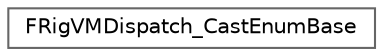 digraph "Graphical Class Hierarchy"
{
 // INTERACTIVE_SVG=YES
 // LATEX_PDF_SIZE
  bgcolor="transparent";
  edge [fontname=Helvetica,fontsize=10,labelfontname=Helvetica,labelfontsize=10];
  node [fontname=Helvetica,fontsize=10,shape=box,height=0.2,width=0.4];
  rankdir="LR";
  Node0 [id="Node000000",label="FRigVMDispatch_CastEnumBase",height=0.2,width=0.4,color="grey40", fillcolor="white", style="filled",URL="$de/dbb/structFRigVMDispatch__CastEnumBase.html",tooltip=" "];
}
